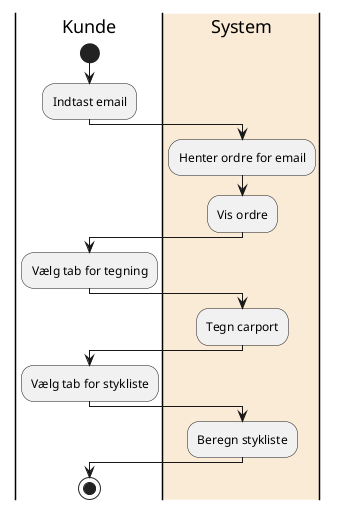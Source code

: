 @startuml
|Kunde|
start
:Indtast email;
|#AntiqueWhite|System|
:Henter ordre for email;
:Vis ordre;
|Kunde|
:Vælg tab for tegning;
|#AntiqueWhite|System|
:Tegn carport;
|Kunde|
:Vælg tab for stykliste;
|#AntiqueWhite|System|
:Beregn stykliste;
|Kunde|
stop
@enduml
